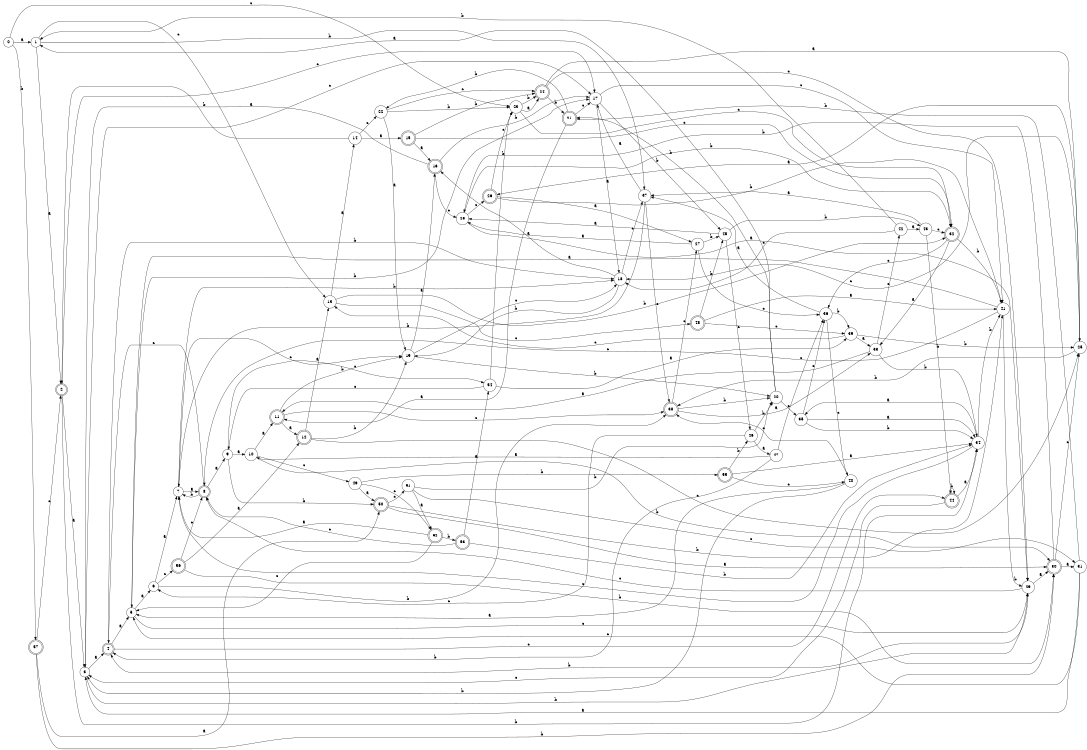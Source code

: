 digraph n47_7 {
__start0 [label="" shape="none"];

rankdir=LR;
size="8,5";

s0 [style="filled", color="black", fillcolor="white" shape="circle", label="0"];
s1 [style="filled", color="black", fillcolor="white" shape="circle", label="1"];
s2 [style="rounded,filled", color="black", fillcolor="white" shape="doublecircle", label="2"];
s3 [style="filled", color="black", fillcolor="white" shape="circle", label="3"];
s4 [style="rounded,filled", color="black", fillcolor="white" shape="doublecircle", label="4"];
s5 [style="filled", color="black", fillcolor="white" shape="circle", label="5"];
s6 [style="filled", color="black", fillcolor="white" shape="circle", label="6"];
s7 [style="filled", color="black", fillcolor="white" shape="circle", label="7"];
s8 [style="rounded,filled", color="black", fillcolor="white" shape="doublecircle", label="8"];
s9 [style="filled", color="black", fillcolor="white" shape="circle", label="9"];
s10 [style="filled", color="black", fillcolor="white" shape="circle", label="10"];
s11 [style="rounded,filled", color="black", fillcolor="white" shape="doublecircle", label="11"];
s12 [style="rounded,filled", color="black", fillcolor="white" shape="doublecircle", label="12"];
s13 [style="filled", color="black", fillcolor="white" shape="circle", label="13"];
s14 [style="filled", color="black", fillcolor="white" shape="circle", label="14"];
s15 [style="rounded,filled", color="black", fillcolor="white" shape="doublecircle", label="15"];
s16 [style="rounded,filled", color="black", fillcolor="white" shape="doublecircle", label="16"];
s17 [style="filled", color="black", fillcolor="white" shape="circle", label="17"];
s18 [style="filled", color="black", fillcolor="white" shape="circle", label="18"];
s19 [style="filled", color="black", fillcolor="white" shape="circle", label="19"];
s20 [style="filled", color="black", fillcolor="white" shape="circle", label="20"];
s21 [style="rounded,filled", color="black", fillcolor="white" shape="doublecircle", label="21"];
s22 [style="filled", color="black", fillcolor="white" shape="circle", label="22"];
s23 [style="filled", color="black", fillcolor="white" shape="circle", label="23"];
s24 [style="rounded,filled", color="black", fillcolor="white" shape="doublecircle", label="24"];
s25 [style="filled", color="black", fillcolor="white" shape="circle", label="25"];
s26 [style="rounded,filled", color="black", fillcolor="white" shape="doublecircle", label="26"];
s27 [style="filled", color="black", fillcolor="white" shape="circle", label="27"];
s28 [style="filled", color="black", fillcolor="white" shape="circle", label="28"];
s29 [style="filled", color="black", fillcolor="white" shape="circle", label="29"];
s30 [style="rounded,filled", color="black", fillcolor="white" shape="doublecircle", label="30"];
s31 [style="filled", color="black", fillcolor="white" shape="circle", label="31"];
s32 [style="rounded,filled", color="black", fillcolor="white" shape="doublecircle", label="32"];
s33 [style="filled", color="black", fillcolor="white" shape="circle", label="33"];
s34 [style="filled", color="black", fillcolor="white" shape="circle", label="34"];
s35 [style="filled", color="black", fillcolor="white" shape="circle", label="35"];
s36 [style="filled", color="black", fillcolor="white" shape="circle", label="36"];
s37 [style="filled", color="black", fillcolor="white" shape="circle", label="37"];
s38 [style="rounded,filled", color="black", fillcolor="white" shape="doublecircle", label="38"];
s39 [style="filled", color="black", fillcolor="white" shape="circle", label="39"];
s40 [style="filled", color="black", fillcolor="white" shape="circle", label="40"];
s41 [style="filled", color="black", fillcolor="white" shape="circle", label="41"];
s42 [style="filled", color="black", fillcolor="white" shape="circle", label="42"];
s43 [style="filled", color="black", fillcolor="white" shape="circle", label="43"];
s44 [style="rounded,filled", color="black", fillcolor="white" shape="doublecircle", label="44"];
s45 [style="filled", color="black", fillcolor="white" shape="circle", label="45"];
s46 [style="filled", color="black", fillcolor="white" shape="circle", label="46"];
s47 [style="filled", color="black", fillcolor="white" shape="circle", label="47"];
s48 [style="rounded,filled", color="black", fillcolor="white" shape="doublecircle", label="48"];
s49 [style="filled", color="black", fillcolor="white" shape="circle", label="49"];
s50 [style="rounded,filled", color="black", fillcolor="white" shape="doublecircle", label="50"];
s51 [style="filled", color="black", fillcolor="white" shape="circle", label="51"];
s52 [style="rounded,filled", color="black", fillcolor="white" shape="doublecircle", label="52"];
s53 [style="rounded,filled", color="black", fillcolor="white" shape="doublecircle", label="53"];
s54 [style="filled", color="black", fillcolor="white" shape="circle", label="54"];
s55 [style="rounded,filled", color="black", fillcolor="white" shape="doublecircle", label="55"];
s56 [style="rounded,filled", color="black", fillcolor="white" shape="doublecircle", label="56"];
s57 [style="rounded,filled", color="black", fillcolor="white" shape="doublecircle", label="57"];
s0 -> s1 [label="a"];
s0 -> s57 [label="b"];
s0 -> s23 [label="c"];
s1 -> s2 [label="a"];
s1 -> s37 [label="b"];
s1 -> s13 [label="c"];
s2 -> s3 [label="a"];
s2 -> s34 [label="b"];
s2 -> s17 [label="c"];
s3 -> s4 [label="a"];
s3 -> s29 [label="b"];
s3 -> s17 [label="c"];
s4 -> s5 [label="a"];
s4 -> s18 [label="b"];
s4 -> s44 [label="c"];
s5 -> s6 [label="a"];
s5 -> s17 [label="b"];
s5 -> s29 [label="c"];
s6 -> s7 [label="a"];
s6 -> s38 [label="b"];
s6 -> s56 [label="c"];
s7 -> s8 [label="a"];
s7 -> s18 [label="b"];
s7 -> s19 [label="c"];
s8 -> s9 [label="a"];
s8 -> s7 [label="b"];
s8 -> s4 [label="c"];
s9 -> s10 [label="a"];
s9 -> s50 [label="b"];
s9 -> s54 [label="c"];
s10 -> s11 [label="a"];
s10 -> s30 [label="b"];
s10 -> s49 [label="c"];
s11 -> s12 [label="a"];
s11 -> s19 [label="b"];
s11 -> s38 [label="c"];
s12 -> s13 [label="a"];
s12 -> s19 [label="b"];
s12 -> s25 [label="c"];
s13 -> s14 [label="a"];
s13 -> s32 [label="b"];
s13 -> s48 [label="c"];
s14 -> s15 [label="a"];
s14 -> s2 [label="b"];
s14 -> s22 [label="c"];
s15 -> s16 [label="a"];
s15 -> s24 [label="b"];
s15 -> s32 [label="c"];
s16 -> s3 [label="a"];
s16 -> s17 [label="b"];
s16 -> s28 [label="c"];
s17 -> s18 [label="a"];
s17 -> s45 [label="b"];
s17 -> s41 [label="c"];
s18 -> s16 [label="a"];
s18 -> s19 [label="b"];
s18 -> s37 [label="c"];
s19 -> s16 [label="a"];
s19 -> s20 [label="b"];
s19 -> s18 [label="c"];
s20 -> s1 [label="a"];
s20 -> s21 [label="b"];
s20 -> s35 [label="c"];
s21 -> s11 [label="a"];
s21 -> s22 [label="b"];
s21 -> s17 [label="c"];
s22 -> s19 [label="a"];
s22 -> s23 [label="b"];
s22 -> s24 [label="c"];
s23 -> s24 [label="a"];
s23 -> s24 [label="b"];
s23 -> s32 [label="c"];
s24 -> s25 [label="a"];
s24 -> s21 [label="b"];
s24 -> s29 [label="c"];
s25 -> s26 [label="a"];
s25 -> s38 [label="b"];
s25 -> s18 [label="c"];
s26 -> s27 [label="a"];
s26 -> s41 [label="b"];
s26 -> s23 [label="c"];
s27 -> s28 [label="a"];
s27 -> s45 [label="b"];
s27 -> s36 [label="c"];
s28 -> s29 [label="a"];
s28 -> s32 [label="b"];
s28 -> s26 [label="c"];
s29 -> s30 [label="a"];
s29 -> s4 [label="b"];
s29 -> s8 [label="c"];
s30 -> s31 [label="a"];
s30 -> s28 [label="b"];
s30 -> s25 [label="c"];
s31 -> s3 [label="a"];
s31 -> s21 [label="b"];
s31 -> s5 [label="c"];
s32 -> s33 [label="a"];
s32 -> s41 [label="b"];
s32 -> s36 [label="c"];
s33 -> s11 [label="a"];
s33 -> s34 [label="b"];
s33 -> s42 [label="c"];
s34 -> s35 [label="a"];
s34 -> s41 [label="b"];
s34 -> s7 [label="c"];
s35 -> s34 [label="a"];
s35 -> s34 [label="b"];
s35 -> s36 [label="c"];
s36 -> s37 [label="a"];
s36 -> s39 [label="b"];
s36 -> s40 [label="c"];
s37 -> s17 [label="a"];
s37 -> s7 [label="b"];
s37 -> s38 [label="c"];
s38 -> s33 [label="a"];
s38 -> s20 [label="b"];
s38 -> s27 [label="c"];
s39 -> s33 [label="a"];
s39 -> s25 [label="b"];
s39 -> s13 [label="c"];
s40 -> s5 [label="a"];
s40 -> s3 [label="b"];
s40 -> s38 [label="c"];
s41 -> s5 [label="a"];
s41 -> s29 [label="b"];
s41 -> s8 [label="c"];
s42 -> s43 [label="a"];
s42 -> s1 [label="b"];
s42 -> s18 [label="c"];
s43 -> s37 [label="a"];
s43 -> s44 [label="b"];
s43 -> s32 [label="c"];
s44 -> s34 [label="a"];
s44 -> s44 [label="b"];
s44 -> s3 [label="c"];
s45 -> s28 [label="a"];
s45 -> s43 [label="b"];
s45 -> s46 [label="c"];
s46 -> s47 [label="a"];
s46 -> s20 [label="b"];
s46 -> s6 [label="c"];
s47 -> s10 [label="a"];
s47 -> s4 [label="b"];
s47 -> s36 [label="c"];
s48 -> s41 [label="a"];
s48 -> s45 [label="b"];
s48 -> s39 [label="c"];
s49 -> s50 [label="a"];
s49 -> s55 [label="b"];
s49 -> s52 [label="c"];
s50 -> s30 [label="a"];
s50 -> s41 [label="b"];
s50 -> s51 [label="c"];
s51 -> s52 [label="a"];
s51 -> s20 [label="b"];
s51 -> s31 [label="c"];
s52 -> s7 [label="a"];
s52 -> s53 [label="b"];
s52 -> s5 [label="c"];
s53 -> s54 [label="a"];
s53 -> s34 [label="b"];
s53 -> s8 [label="c"];
s54 -> s39 [label="a"];
s54 -> s23 [label="b"];
s54 -> s9 [label="c"];
s55 -> s34 [label="a"];
s55 -> s46 [label="b"];
s55 -> s40 [label="c"];
s56 -> s12 [label="a"];
s56 -> s30 [label="b"];
s56 -> s8 [label="c"];
s57 -> s50 [label="a"];
s57 -> s30 [label="b"];
s57 -> s2 [label="c"];

}
